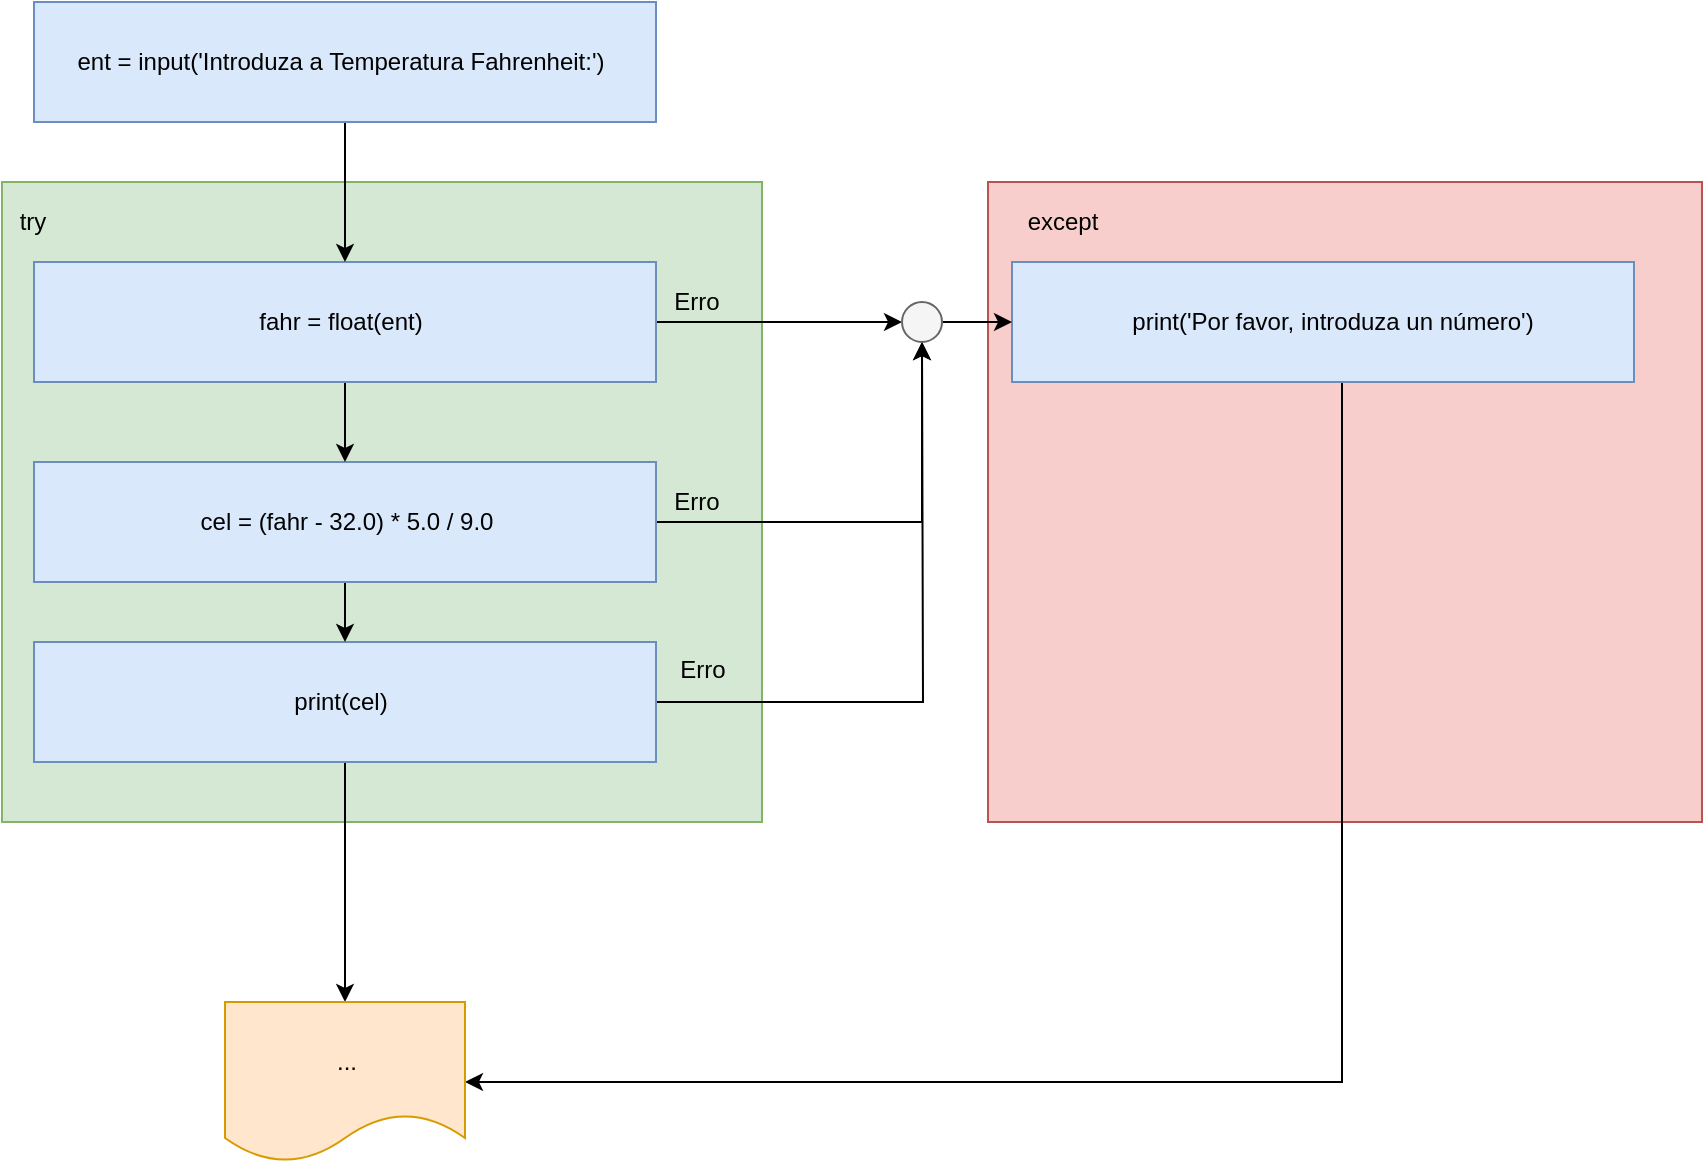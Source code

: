 <mxfile version="13.0.3" type="device"><diagram id="hd9oxlzmDNLp9rE3PW-C" name="Page-1"><mxGraphModel dx="1422" dy="783" grid="1" gridSize="10" guides="1" tooltips="1" connect="1" arrows="1" fold="1" page="1" pageScale="1" pageWidth="583" pageHeight="827" math="0" shadow="0"><root><mxCell id="0"/><mxCell id="1" parent="0"/><mxCell id="N3KyVp1ks2HBkcjftW8J-51" value="" style="rounded=0;whiteSpace=wrap;html=1;fillColor=#f8cecc;strokeColor=#b85450;" parent="1" vertex="1"><mxGeometry x="583" y="170" width="357" height="320" as="geometry"/></mxCell><mxCell id="6Xy3Z3vMhYu-CAjTUzTo-23" style="edgeStyle=orthogonalEdgeStyle;rounded=0;orthogonalLoop=1;jettySize=auto;html=1;entryX=1;entryY=0.5;entryDx=0;entryDy=0;" edge="1" parent="1" source="6Xy3Z3vMhYu-CAjTUzTo-12" target="6Xy3Z3vMhYu-CAjTUzTo-20"><mxGeometry relative="1" as="geometry"><Array as="points"><mxPoint x="760" y="620"/></Array></mxGeometry></mxCell><mxCell id="6Xy3Z3vMhYu-CAjTUzTo-12" value="" style="rounded=0;whiteSpace=wrap;html=1;fillColor=#dae8fc;strokeColor=#6c8ebf;" vertex="1" parent="1"><mxGeometry x="595" y="210" width="311" height="60" as="geometry"/></mxCell><mxCell id="N3KyVp1ks2HBkcjftW8J-47" value="" style="rounded=0;whiteSpace=wrap;html=1;fillColor=#d5e8d4;strokeColor=#82b366;" parent="1" vertex="1"><mxGeometry x="90" y="170" width="380" height="320" as="geometry"/></mxCell><mxCell id="6Xy3Z3vMhYu-CAjTUzTo-11" style="edgeStyle=orthogonalEdgeStyle;rounded=0;orthogonalLoop=1;jettySize=auto;html=1;" edge="1" parent="1" source="6Xy3Z3vMhYu-CAjTUzTo-7"><mxGeometry relative="1" as="geometry"><mxPoint x="550" y="250" as="targetPoint"/></mxGeometry></mxCell><mxCell id="6Xy3Z3vMhYu-CAjTUzTo-21" style="edgeStyle=orthogonalEdgeStyle;rounded=0;orthogonalLoop=1;jettySize=auto;html=1;" edge="1" parent="1" source="6Xy3Z3vMhYu-CAjTUzTo-7" target="6Xy3Z3vMhYu-CAjTUzTo-20"><mxGeometry relative="1" as="geometry"/></mxCell><mxCell id="6Xy3Z3vMhYu-CAjTUzTo-7" value="" style="rounded=0;whiteSpace=wrap;html=1;fillColor=#dae8fc;strokeColor=#6c8ebf;" vertex="1" parent="1"><mxGeometry x="106" y="400" width="311" height="60" as="geometry"/></mxCell><mxCell id="6Xy3Z3vMhYu-CAjTUzTo-10" style="edgeStyle=orthogonalEdgeStyle;rounded=0;orthogonalLoop=1;jettySize=auto;html=1;entryX=0.5;entryY=1;entryDx=0;entryDy=0;" edge="1" parent="1" source="6Xy3Z3vMhYu-CAjTUzTo-6" target="N3KyVp1ks2HBkcjftW8J-55"><mxGeometry relative="1" as="geometry"/></mxCell><mxCell id="6Xy3Z3vMhYu-CAjTUzTo-19" style="edgeStyle=orthogonalEdgeStyle;rounded=0;orthogonalLoop=1;jettySize=auto;html=1;entryX=0.5;entryY=0;entryDx=0;entryDy=0;" edge="1" parent="1" source="6Xy3Z3vMhYu-CAjTUzTo-6" target="6Xy3Z3vMhYu-CAjTUzTo-7"><mxGeometry relative="1" as="geometry"/></mxCell><mxCell id="6Xy3Z3vMhYu-CAjTUzTo-6" value="" style="rounded=0;whiteSpace=wrap;html=1;fillColor=#dae8fc;strokeColor=#6c8ebf;" vertex="1" parent="1"><mxGeometry x="106" y="310" width="311" height="60" as="geometry"/></mxCell><mxCell id="6Xy3Z3vMhYu-CAjTUzTo-9" style="edgeStyle=orthogonalEdgeStyle;rounded=0;orthogonalLoop=1;jettySize=auto;html=1;entryX=0;entryY=0.5;entryDx=0;entryDy=0;" edge="1" parent="1" source="6Xy3Z3vMhYu-CAjTUzTo-3" target="N3KyVp1ks2HBkcjftW8J-55"><mxGeometry relative="1" as="geometry"/></mxCell><mxCell id="6Xy3Z3vMhYu-CAjTUzTo-18" style="edgeStyle=orthogonalEdgeStyle;rounded=0;orthogonalLoop=1;jettySize=auto;html=1;" edge="1" parent="1" source="6Xy3Z3vMhYu-CAjTUzTo-3" target="6Xy3Z3vMhYu-CAjTUzTo-6"><mxGeometry relative="1" as="geometry"/></mxCell><mxCell id="6Xy3Z3vMhYu-CAjTUzTo-3" value="" style="rounded=0;whiteSpace=wrap;html=1;fillColor=#dae8fc;strokeColor=#6c8ebf;" vertex="1" parent="1"><mxGeometry x="106" y="210" width="311" height="60" as="geometry"/></mxCell><mxCell id="6Xy3Z3vMhYu-CAjTUzTo-17" style="edgeStyle=orthogonalEdgeStyle;rounded=0;orthogonalLoop=1;jettySize=auto;html=1;" edge="1" parent="1" source="6Xy3Z3vMhYu-CAjTUzTo-2" target="6Xy3Z3vMhYu-CAjTUzTo-3"><mxGeometry relative="1" as="geometry"/></mxCell><mxCell id="6Xy3Z3vMhYu-CAjTUzTo-2" value="" style="rounded=0;whiteSpace=wrap;html=1;fillColor=#dae8fc;strokeColor=#6c8ebf;" vertex="1" parent="1"><mxGeometry x="106" y="80" width="311" height="60" as="geometry"/></mxCell><mxCell id="N3KyVp1ks2HBkcjftW8J-6" value="&lt;div&gt;fahr = float(ent)&lt;/div&gt;" style="text;html=1;resizable=0;autosize=1;align=center;verticalAlign=middle;points=[];fillColor=none;strokeColor=none;rounded=0;" parent="1" vertex="1"><mxGeometry x="208.5" y="230" width="100" height="20" as="geometry"/></mxCell><mxCell id="N3KyVp1ks2HBkcjftW8J-8" value="&lt;div&gt;cel = (fahr - 32.0) * 5.0 / 9.0&lt;/div&gt;" style="text;html=1;resizable=0;autosize=1;align=center;verticalAlign=middle;points=[];fillColor=none;strokeColor=none;rounded=0;" parent="1" vertex="1"><mxGeometry x="181.5" y="330" width="160" height="20" as="geometry"/></mxCell><mxCell id="N3KyVp1ks2HBkcjftW8J-30" value="print(cel)" style="text;html=1;resizable=0;autosize=1;align=center;verticalAlign=middle;points=[];fillColor=none;strokeColor=none;rounded=0;" parent="1" vertex="1"><mxGeometry x="228.5" y="420" width="60" height="20" as="geometry"/></mxCell><mxCell id="N3KyVp1ks2HBkcjftW8J-48" value="try" style="text;html=1;resizable=0;autosize=1;align=center;verticalAlign=middle;points=[];fillColor=none;strokeColor=none;rounded=0;" parent="1" vertex="1"><mxGeometry x="90" y="180" width="30" height="20" as="geometry"/></mxCell><mxCell id="N3KyVp1ks2HBkcjftW8J-52" value="except" style="text;html=1;resizable=0;autosize=1;align=center;verticalAlign=middle;points=[];fillColor=none;strokeColor=none;rounded=0;" parent="1" vertex="1"><mxGeometry x="595" y="180" width="50" height="20" as="geometry"/></mxCell><mxCell id="N3KyVp1ks2HBkcjftW8J-54" value="print('Por favor, introduza un número')" style="text;html=1;resizable=0;autosize=1;align=center;verticalAlign=middle;points=[];fillColor=none;strokeColor=none;rounded=0;" parent="1" vertex="1"><mxGeometry x="645" y="230" width="220" height="20" as="geometry"/></mxCell><mxCell id="6Xy3Z3vMhYu-CAjTUzTo-16" style="edgeStyle=orthogonalEdgeStyle;rounded=0;orthogonalLoop=1;jettySize=auto;html=1;" edge="1" parent="1" source="N3KyVp1ks2HBkcjftW8J-55" target="6Xy3Z3vMhYu-CAjTUzTo-12"><mxGeometry relative="1" as="geometry"/></mxCell><mxCell id="N3KyVp1ks2HBkcjftW8J-55" value="" style="ellipse;whiteSpace=wrap;html=1;aspect=fixed;fillColor=#f5f5f5;strokeColor=#666666;fontColor=#333333;" parent="1" vertex="1"><mxGeometry x="540" y="230" width="20" height="20" as="geometry"/></mxCell><mxCell id="N3KyVp1ks2HBkcjftW8J-64" value="Erro" style="text;html=1;resizable=0;autosize=1;align=center;verticalAlign=middle;points=[];fillColor=none;strokeColor=none;rounded=0;" parent="1" vertex="1"><mxGeometry x="417" y="220" width="40" height="20" as="geometry"/></mxCell><mxCell id="N3KyVp1ks2HBkcjftW8J-65" value="Erro" style="text;html=1;resizable=0;autosize=1;align=center;verticalAlign=middle;points=[];fillColor=none;strokeColor=none;rounded=0;" parent="1" vertex="1"><mxGeometry x="417" y="320" width="40" height="20" as="geometry"/></mxCell><mxCell id="N3KyVp1ks2HBkcjftW8J-66" value="Erro" style="text;html=1;resizable=0;autosize=1;align=center;verticalAlign=middle;points=[];fillColor=none;strokeColor=none;rounded=0;" parent="1" vertex="1"><mxGeometry x="420" y="404" width="40" height="20" as="geometry"/></mxCell><mxCell id="6Xy3Z3vMhYu-CAjTUzTo-1" value="ent = input('Introduza a Temperatura Fahrenheit:')" style="text;html=1;resizable=0;autosize=1;align=center;verticalAlign=middle;points=[];fillColor=none;strokeColor=none;rounded=0;" vertex="1" parent="1"><mxGeometry x="118.5" y="100" width="280" height="20" as="geometry"/></mxCell><mxCell id="6Xy3Z3vMhYu-CAjTUzTo-20" value="" style="shape=document;whiteSpace=wrap;html=1;boundedLbl=1;fillColor=#ffe6cc;strokeColor=#d79b00;" vertex="1" parent="1"><mxGeometry x="201.5" y="580" width="120" height="80" as="geometry"/></mxCell><mxCell id="6Xy3Z3vMhYu-CAjTUzTo-22" value="..." style="text;html=1;resizable=0;autosize=1;align=center;verticalAlign=middle;points=[];fillColor=none;strokeColor=none;rounded=0;" vertex="1" parent="1"><mxGeometry x="246.5" y="600" width="30" height="20" as="geometry"/></mxCell></root></mxGraphModel></diagram></mxfile>